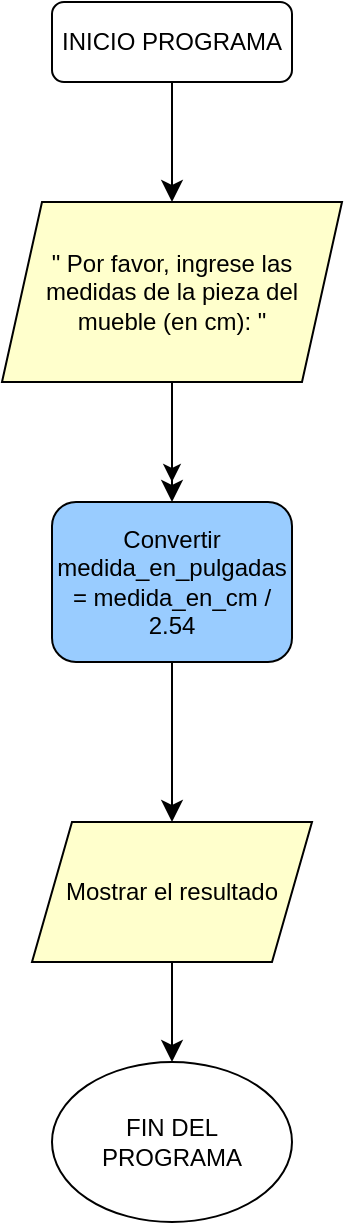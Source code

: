 <mxfile version="24.7.17">
  <diagram id="C5RBs43oDa-KdzZeNtuy" name="Page-1">
    <mxGraphModel dx="1176" dy="595" grid="1" gridSize="10" guides="1" tooltips="1" connect="1" arrows="1" fold="1" page="1" pageScale="1" pageWidth="827" pageHeight="1169" math="0" shadow="0">
      <root>
        <mxCell id="WIyWlLk6GJQsqaUBKTNV-0" />
        <mxCell id="WIyWlLk6GJQsqaUBKTNV-1" parent="WIyWlLk6GJQsqaUBKTNV-0" />
        <mxCell id="nUjdJ6p-QKMJenfUg0O7-31" style="edgeStyle=none;curved=1;rounded=0;orthogonalLoop=1;jettySize=auto;html=1;entryX=0.5;entryY=0;entryDx=0;entryDy=0;fontSize=12;startSize=8;endSize=8;" edge="1" parent="WIyWlLk6GJQsqaUBKTNV-1" source="nUjdJ6p-QKMJenfUg0O7-1" target="nUjdJ6p-QKMJenfUg0O7-7">
          <mxGeometry relative="1" as="geometry" />
        </mxCell>
        <mxCell id="nUjdJ6p-QKMJenfUg0O7-1" value="INICIO PROGRAMA" style="rounded=1;whiteSpace=wrap;html=1;fontSize=12;glass=0;strokeWidth=1;shadow=0;" vertex="1" parent="WIyWlLk6GJQsqaUBKTNV-1">
          <mxGeometry x="354" y="270" width="120" height="40" as="geometry" />
        </mxCell>
        <mxCell id="nUjdJ6p-QKMJenfUg0O7-33" style="edgeStyle=none;curved=1;rounded=0;orthogonalLoop=1;jettySize=auto;html=1;entryX=0.5;entryY=0;entryDx=0;entryDy=0;fontSize=12;startSize=8;endSize=8;" edge="1" parent="WIyWlLk6GJQsqaUBKTNV-1" source="nUjdJ6p-QKMJenfUg0O7-3" target="nUjdJ6p-QKMJenfUg0O7-23">
          <mxGeometry relative="1" as="geometry" />
        </mxCell>
        <mxCell id="nUjdJ6p-QKMJenfUg0O7-3" value="Convertir medida_en_pulgadas = medida_en_cm / 2.54" style="rounded=1;whiteSpace=wrap;html=1;fontSize=12;glass=0;strokeWidth=1;shadow=0;fillColor=#99CCFF;" vertex="1" parent="WIyWlLk6GJQsqaUBKTNV-1">
          <mxGeometry x="354" y="520" width="120" height="80" as="geometry" />
        </mxCell>
        <mxCell id="nUjdJ6p-QKMJenfUg0O7-6" style="edgeStyle=orthogonalEdgeStyle;rounded=0;orthogonalLoop=1;jettySize=auto;html=1;" edge="1" parent="WIyWlLk6GJQsqaUBKTNV-1" source="nUjdJ6p-QKMJenfUg0O7-7">
          <mxGeometry relative="1" as="geometry">
            <mxPoint x="414" y="510" as="targetPoint" />
          </mxGeometry>
        </mxCell>
        <mxCell id="nUjdJ6p-QKMJenfUg0O7-35" style="edgeStyle=none;curved=1;rounded=0;orthogonalLoop=1;jettySize=auto;html=1;entryX=0.5;entryY=0;entryDx=0;entryDy=0;fontSize=12;startSize=8;endSize=8;" edge="1" parent="WIyWlLk6GJQsqaUBKTNV-1" source="nUjdJ6p-QKMJenfUg0O7-7" target="nUjdJ6p-QKMJenfUg0O7-3">
          <mxGeometry relative="1" as="geometry" />
        </mxCell>
        <mxCell id="nUjdJ6p-QKMJenfUg0O7-7" value="&quot; Por favor, ingrese las medidas de la pieza del mueble (en cm): &quot;" style="shape=parallelogram;perimeter=parallelogramPerimeter;whiteSpace=wrap;html=1;fixedSize=1;fillColor=#FFFFCC;" vertex="1" parent="WIyWlLk6GJQsqaUBKTNV-1">
          <mxGeometry x="329" y="370" width="170" height="90" as="geometry" />
        </mxCell>
        <mxCell id="nUjdJ6p-QKMJenfUg0O7-11" value="FIN DEL PROGRAMA" style="ellipse;whiteSpace=wrap;html=1;" vertex="1" parent="WIyWlLk6GJQsqaUBKTNV-1">
          <mxGeometry x="354" y="800" width="120" height="80" as="geometry" />
        </mxCell>
        <mxCell id="nUjdJ6p-QKMJenfUg0O7-32" style="edgeStyle=none;curved=1;rounded=0;orthogonalLoop=1;jettySize=auto;html=1;entryX=0.5;entryY=0;entryDx=0;entryDy=0;fontSize=12;startSize=8;endSize=8;" edge="1" parent="WIyWlLk6GJQsqaUBKTNV-1" source="nUjdJ6p-QKMJenfUg0O7-23" target="nUjdJ6p-QKMJenfUg0O7-11">
          <mxGeometry relative="1" as="geometry" />
        </mxCell>
        <mxCell id="nUjdJ6p-QKMJenfUg0O7-23" value="Mostrar el resultado" style="shape=parallelogram;perimeter=parallelogramPerimeter;whiteSpace=wrap;html=1;fixedSize=1;fillColor=#FFFFCC;" vertex="1" parent="WIyWlLk6GJQsqaUBKTNV-1">
          <mxGeometry x="344" y="680" width="140" height="70" as="geometry" />
        </mxCell>
      </root>
    </mxGraphModel>
  </diagram>
</mxfile>
